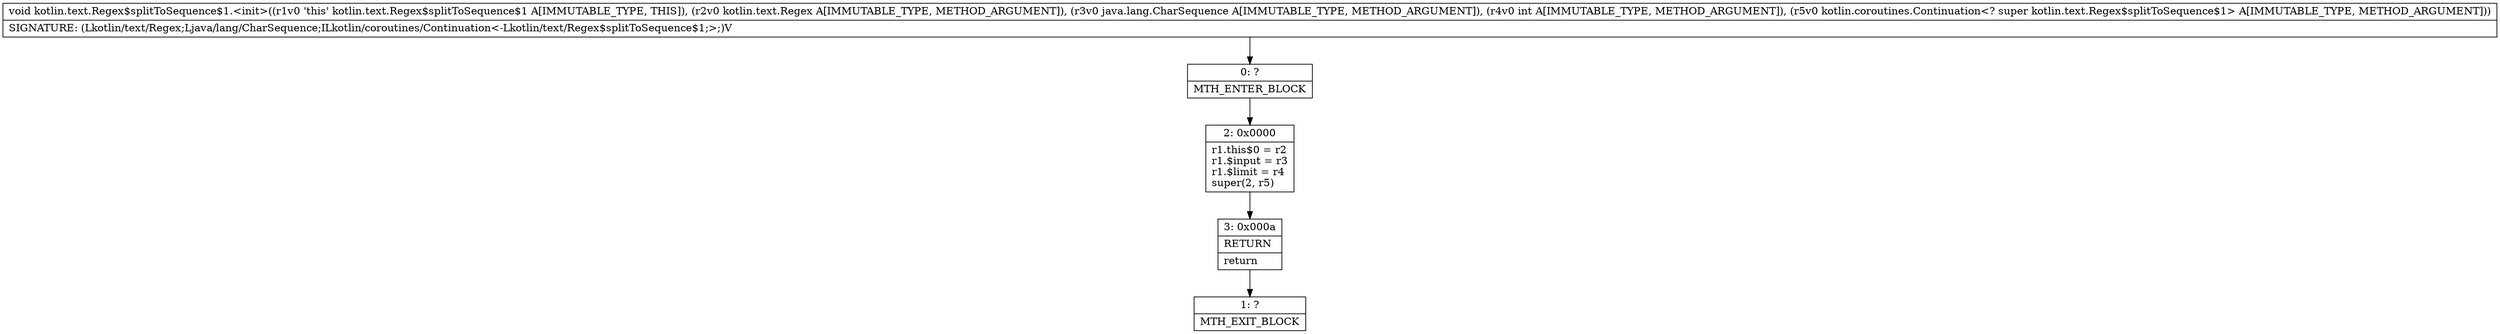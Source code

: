 digraph "CFG forkotlin.text.Regex$splitToSequence$1.\<init\>(Lkotlin\/text\/Regex;Ljava\/lang\/CharSequence;ILkotlin\/coroutines\/Continuation;)V" {
Node_0 [shape=record,label="{0\:\ ?|MTH_ENTER_BLOCK\l}"];
Node_2 [shape=record,label="{2\:\ 0x0000|r1.this$0 = r2\lr1.$input = r3\lr1.$limit = r4\lsuper(2, r5)\l}"];
Node_3 [shape=record,label="{3\:\ 0x000a|RETURN\l|return\l}"];
Node_1 [shape=record,label="{1\:\ ?|MTH_EXIT_BLOCK\l}"];
MethodNode[shape=record,label="{void kotlin.text.Regex$splitToSequence$1.\<init\>((r1v0 'this' kotlin.text.Regex$splitToSequence$1 A[IMMUTABLE_TYPE, THIS]), (r2v0 kotlin.text.Regex A[IMMUTABLE_TYPE, METHOD_ARGUMENT]), (r3v0 java.lang.CharSequence A[IMMUTABLE_TYPE, METHOD_ARGUMENT]), (r4v0 int A[IMMUTABLE_TYPE, METHOD_ARGUMENT]), (r5v0 kotlin.coroutines.Continuation\<? super kotlin.text.Regex$splitToSequence$1\> A[IMMUTABLE_TYPE, METHOD_ARGUMENT]))  | SIGNATURE: (Lkotlin\/text\/Regex;Ljava\/lang\/CharSequence;ILkotlin\/coroutines\/Continuation\<\-Lkotlin\/text\/Regex$splitToSequence$1;\>;)V\l}"];
MethodNode -> Node_0;Node_0 -> Node_2;
Node_2 -> Node_3;
Node_3 -> Node_1;
}

